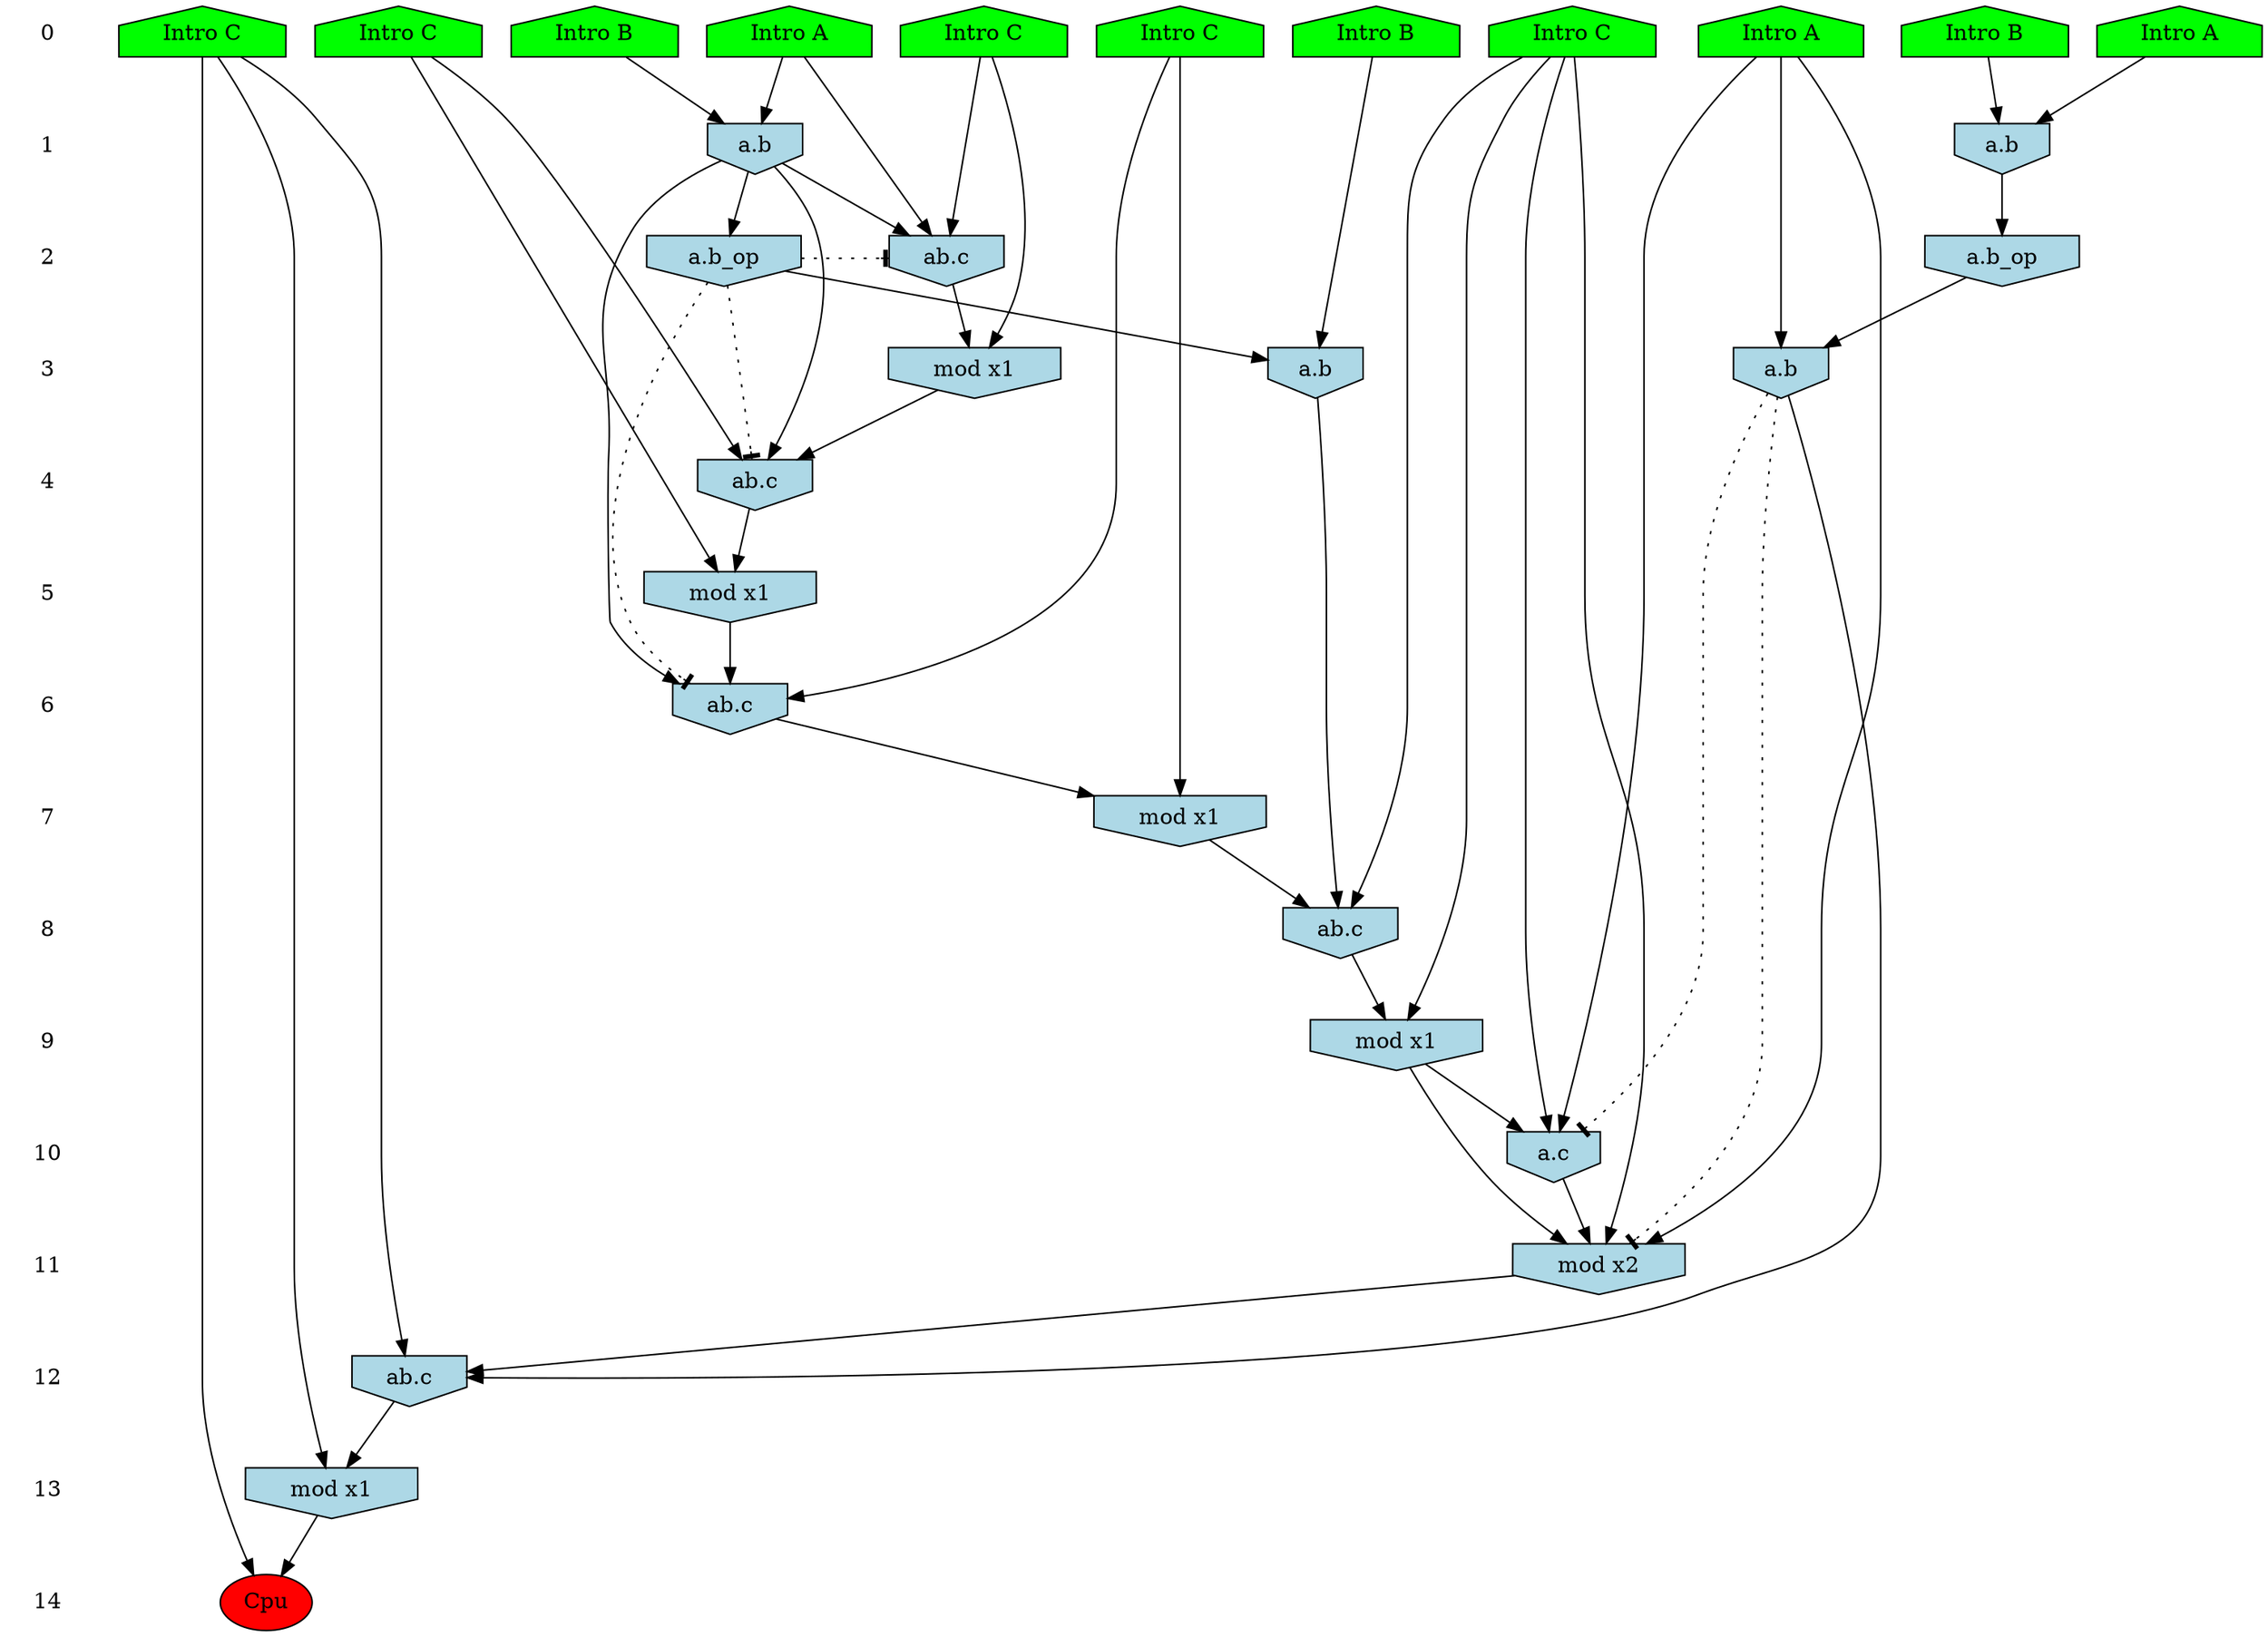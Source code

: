 /* Compression of 1 causal flows obtained in average at 2.045246E+01 t.u */
/* Compressed causal flows were: [3800] */
digraph G{
 ranksep=.5 ; 
{ rank = same ; "0" [shape=plaintext] ; node_1 [label ="Intro A", shape=house, style=filled, fillcolor=green] ;
node_2 [label ="Intro A", shape=house, style=filled, fillcolor=green] ;
node_3 [label ="Intro B", shape=house, style=filled, fillcolor=green] ;
node_4 [label ="Intro B", shape=house, style=filled, fillcolor=green] ;
node_5 [label ="Intro A", shape=house, style=filled, fillcolor=green] ;
node_6 [label ="Intro B", shape=house, style=filled, fillcolor=green] ;
node_7 [label ="Intro C", shape=house, style=filled, fillcolor=green] ;
node_8 [label ="Intro C", shape=house, style=filled, fillcolor=green] ;
node_9 [label ="Intro C", shape=house, style=filled, fillcolor=green] ;
node_10 [label ="Intro C", shape=house, style=filled, fillcolor=green] ;
node_11 [label ="Intro C", shape=house, style=filled, fillcolor=green] ;
}
{ rank = same ; "1" [shape=plaintext] ; node_12 [label="a.b", shape=invhouse, style=filled, fillcolor = lightblue] ;
node_15 [label="a.b", shape=invhouse, style=filled, fillcolor = lightblue] ;
}
{ rank = same ; "2" [shape=plaintext] ; node_13 [label="ab.c", shape=invhouse, style=filled, fillcolor = lightblue] ;
node_19 [label="a.b_op", shape=invhouse, style=filled, fillcolor = lightblue] ;
node_26 [label="a.b_op", shape=invhouse, style=filled, fillcolor = lightblue] ;
}
{ rank = same ; "3" [shape=plaintext] ; node_14 [label="mod x1", shape=invhouse, style=filled, fillcolor = lightblue] ;
node_21 [label="a.b", shape=invhouse, style=filled, fillcolor = lightblue] ;
node_27 [label="a.b", shape=invhouse, style=filled, fillcolor = lightblue] ;
}
{ rank = same ; "4" [shape=plaintext] ; node_16 [label="ab.c", shape=invhouse, style=filled, fillcolor = lightblue] ;
}
{ rank = same ; "5" [shape=plaintext] ; node_17 [label="mod x1", shape=invhouse, style=filled, fillcolor = lightblue] ;
}
{ rank = same ; "6" [shape=plaintext] ; node_18 [label="ab.c", shape=invhouse, style=filled, fillcolor = lightblue] ;
}
{ rank = same ; "7" [shape=plaintext] ; node_20 [label="mod x1", shape=invhouse, style=filled, fillcolor = lightblue] ;
}
{ rank = same ; "8" [shape=plaintext] ; node_22 [label="ab.c", shape=invhouse, style=filled, fillcolor = lightblue] ;
}
{ rank = same ; "9" [shape=plaintext] ; node_23 [label="mod x1", shape=invhouse, style=filled, fillcolor = lightblue] ;
}
{ rank = same ; "10" [shape=plaintext] ; node_24 [label="a.c", shape=invhouse, style=filled, fillcolor = lightblue] ;
}
{ rank = same ; "11" [shape=plaintext] ; node_25 [label="mod x2", shape=invhouse, style=filled, fillcolor = lightblue] ;
}
{ rank = same ; "12" [shape=plaintext] ; node_28 [label="ab.c", shape=invhouse, style=filled, fillcolor = lightblue] ;
}
{ rank = same ; "13" [shape=plaintext] ; node_29 [label="mod x1", shape=invhouse, style=filled, fillcolor = lightblue] ;
}
{ rank = same ; "14" [shape=plaintext] ; node_30 [label ="Cpu", style=filled, fillcolor=red] ;
}
"0" -> "1" [style="invis"]; 
"1" -> "2" [style="invis"]; 
"2" -> "3" [style="invis"]; 
"3" -> "4" [style="invis"]; 
"4" -> "5" [style="invis"]; 
"5" -> "6" [style="invis"]; 
"6" -> "7" [style="invis"]; 
"7" -> "8" [style="invis"]; 
"8" -> "9" [style="invis"]; 
"9" -> "10" [style="invis"]; 
"10" -> "11" [style="invis"]; 
"11" -> "12" [style="invis"]; 
"12" -> "13" [style="invis"]; 
"13" -> "14" [style="invis"]; 
node_2 -> node_12
node_4 -> node_12
node_2 -> node_13
node_9 -> node_13
node_12 -> node_13
node_9 -> node_14
node_13 -> node_14
node_1 -> node_15
node_6 -> node_15
node_10 -> node_16
node_12 -> node_16
node_14 -> node_16
node_10 -> node_17
node_16 -> node_17
node_7 -> node_18
node_12 -> node_18
node_17 -> node_18
node_12 -> node_19
node_7 -> node_20
node_18 -> node_20
node_3 -> node_21
node_19 -> node_21
node_8 -> node_22
node_20 -> node_22
node_21 -> node_22
node_8 -> node_23
node_22 -> node_23
node_5 -> node_24
node_8 -> node_24
node_23 -> node_24
node_5 -> node_25
node_8 -> node_25
node_23 -> node_25
node_24 -> node_25
node_15 -> node_26
node_5 -> node_27
node_26 -> node_27
node_11 -> node_28
node_25 -> node_28
node_27 -> node_28
node_11 -> node_29
node_28 -> node_29
node_11 -> node_30
node_29 -> node_30
node_19 -> node_18 [style=dotted, arrowhead = tee] 
node_19 -> node_16 [style=dotted, arrowhead = tee] 
node_19 -> node_13 [style=dotted, arrowhead = tee] 
node_27 -> node_25 [style=dotted, arrowhead = tee] 
node_27 -> node_24 [style=dotted, arrowhead = tee] 
}
/*
 Dot generation time: 0.000147
*/